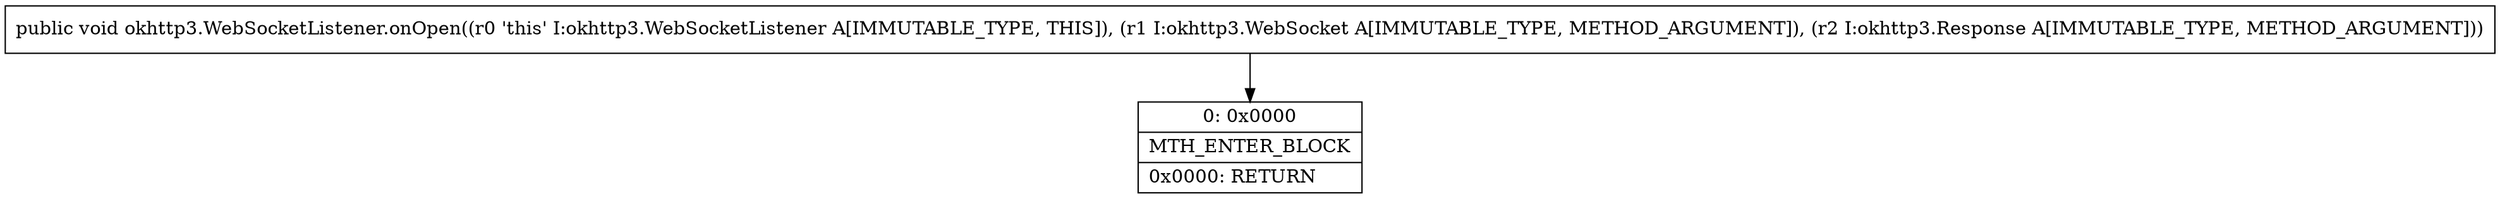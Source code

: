 digraph "CFG forokhttp3.WebSocketListener.onOpen(Lokhttp3\/WebSocket;Lokhttp3\/Response;)V" {
Node_0 [shape=record,label="{0\:\ 0x0000|MTH_ENTER_BLOCK\l|0x0000: RETURN   \l}"];
MethodNode[shape=record,label="{public void okhttp3.WebSocketListener.onOpen((r0 'this' I:okhttp3.WebSocketListener A[IMMUTABLE_TYPE, THIS]), (r1 I:okhttp3.WebSocket A[IMMUTABLE_TYPE, METHOD_ARGUMENT]), (r2 I:okhttp3.Response A[IMMUTABLE_TYPE, METHOD_ARGUMENT])) }"];
MethodNode -> Node_0;
}


